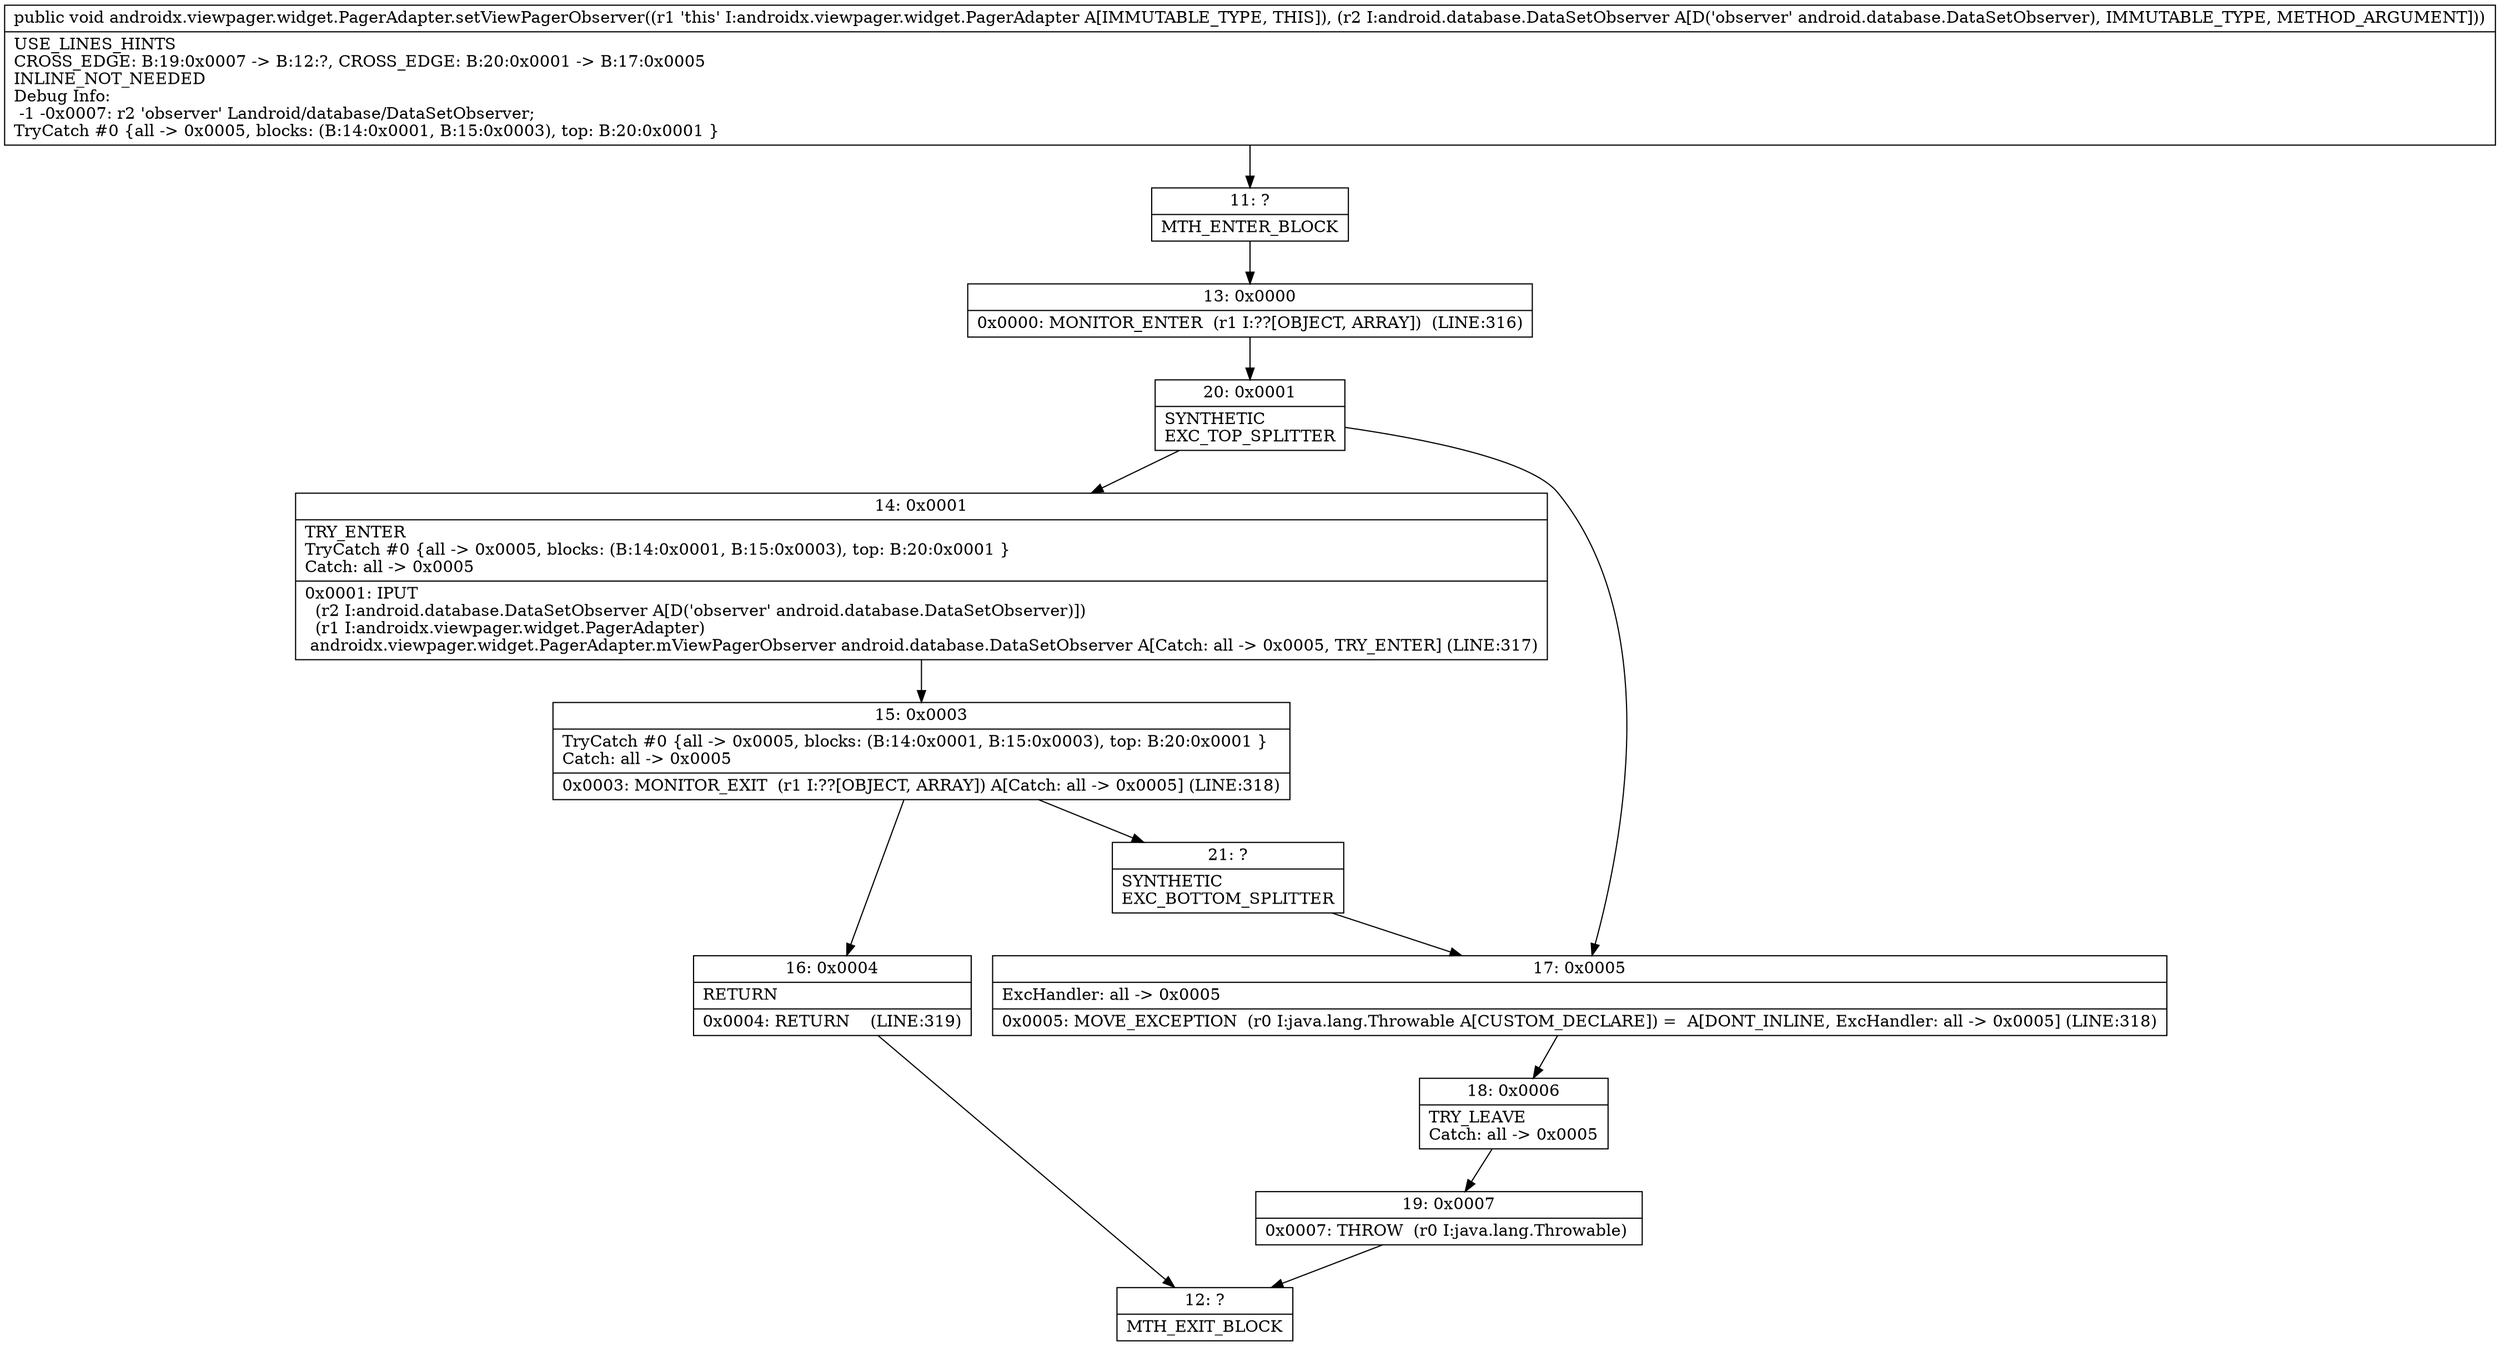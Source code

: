 digraph "CFG forandroidx.viewpager.widget.PagerAdapter.setViewPagerObserver(Landroid\/database\/DataSetObserver;)V" {
Node_11 [shape=record,label="{11\:\ ?|MTH_ENTER_BLOCK\l}"];
Node_13 [shape=record,label="{13\:\ 0x0000|0x0000: MONITOR_ENTER  (r1 I:??[OBJECT, ARRAY])  (LINE:316)\l}"];
Node_20 [shape=record,label="{20\:\ 0x0001|SYNTHETIC\lEXC_TOP_SPLITTER\l}"];
Node_14 [shape=record,label="{14\:\ 0x0001|TRY_ENTER\lTryCatch #0 \{all \-\> 0x0005, blocks: (B:14:0x0001, B:15:0x0003), top: B:20:0x0001 \}\lCatch: all \-\> 0x0005\l|0x0001: IPUT  \l  (r2 I:android.database.DataSetObserver A[D('observer' android.database.DataSetObserver)])\l  (r1 I:androidx.viewpager.widget.PagerAdapter)\l androidx.viewpager.widget.PagerAdapter.mViewPagerObserver android.database.DataSetObserver A[Catch: all \-\> 0x0005, TRY_ENTER] (LINE:317)\l}"];
Node_15 [shape=record,label="{15\:\ 0x0003|TryCatch #0 \{all \-\> 0x0005, blocks: (B:14:0x0001, B:15:0x0003), top: B:20:0x0001 \}\lCatch: all \-\> 0x0005\l|0x0003: MONITOR_EXIT  (r1 I:??[OBJECT, ARRAY]) A[Catch: all \-\> 0x0005] (LINE:318)\l}"];
Node_16 [shape=record,label="{16\:\ 0x0004|RETURN\l|0x0004: RETURN    (LINE:319)\l}"];
Node_12 [shape=record,label="{12\:\ ?|MTH_EXIT_BLOCK\l}"];
Node_21 [shape=record,label="{21\:\ ?|SYNTHETIC\lEXC_BOTTOM_SPLITTER\l}"];
Node_17 [shape=record,label="{17\:\ 0x0005|ExcHandler: all \-\> 0x0005\l|0x0005: MOVE_EXCEPTION  (r0 I:java.lang.Throwable A[CUSTOM_DECLARE]) =  A[DONT_INLINE, ExcHandler: all \-\> 0x0005] (LINE:318)\l}"];
Node_18 [shape=record,label="{18\:\ 0x0006|TRY_LEAVE\lCatch: all \-\> 0x0005\l}"];
Node_19 [shape=record,label="{19\:\ 0x0007|0x0007: THROW  (r0 I:java.lang.Throwable) \l}"];
MethodNode[shape=record,label="{public void androidx.viewpager.widget.PagerAdapter.setViewPagerObserver((r1 'this' I:androidx.viewpager.widget.PagerAdapter A[IMMUTABLE_TYPE, THIS]), (r2 I:android.database.DataSetObserver A[D('observer' android.database.DataSetObserver), IMMUTABLE_TYPE, METHOD_ARGUMENT]))  | USE_LINES_HINTS\lCROSS_EDGE: B:19:0x0007 \-\> B:12:?, CROSS_EDGE: B:20:0x0001 \-\> B:17:0x0005\lINLINE_NOT_NEEDED\lDebug Info:\l  \-1 \-0x0007: r2 'observer' Landroid\/database\/DataSetObserver;\lTryCatch #0 \{all \-\> 0x0005, blocks: (B:14:0x0001, B:15:0x0003), top: B:20:0x0001 \}\l}"];
MethodNode -> Node_11;Node_11 -> Node_13;
Node_13 -> Node_20;
Node_20 -> Node_14;
Node_20 -> Node_17;
Node_14 -> Node_15;
Node_15 -> Node_16;
Node_15 -> Node_21;
Node_16 -> Node_12;
Node_21 -> Node_17;
Node_17 -> Node_18;
Node_18 -> Node_19;
Node_19 -> Node_12;
}

